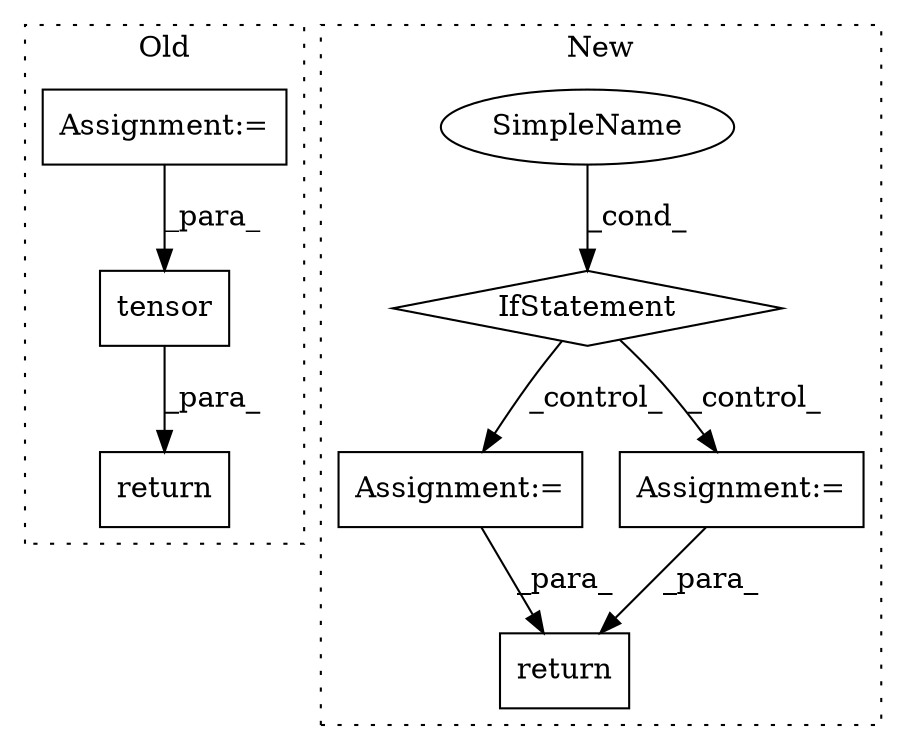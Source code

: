 digraph G {
subgraph cluster0 {
1 [label="tensor" a="32" s="29388,29417" l="7,1" shape="box"];
3 [label="Assignment:=" a="7" s="29325" l="1" shape="box"];
7 [label="return" a="41" s="29620" l="7" shape="box"];
label = "Old";
style="dotted";
}
subgraph cluster1 {
2 [label="IfStatement" a="25" s="33687,33712" l="4,2" shape="diamond"];
4 [label="Assignment:=" a="7" s="33778" l="1" shape="box"];
5 [label="SimpleName" a="42" s="" l="" shape="ellipse"];
6 [label="Assignment:=" a="7" s="33727" l="1" shape="box"];
8 [label="return" a="41" s="34275" l="7" shape="box"];
label = "New";
style="dotted";
}
1 -> 7 [label="_para_"];
2 -> 6 [label="_control_"];
2 -> 4 [label="_control_"];
3 -> 1 [label="_para_"];
4 -> 8 [label="_para_"];
5 -> 2 [label="_cond_"];
6 -> 8 [label="_para_"];
}